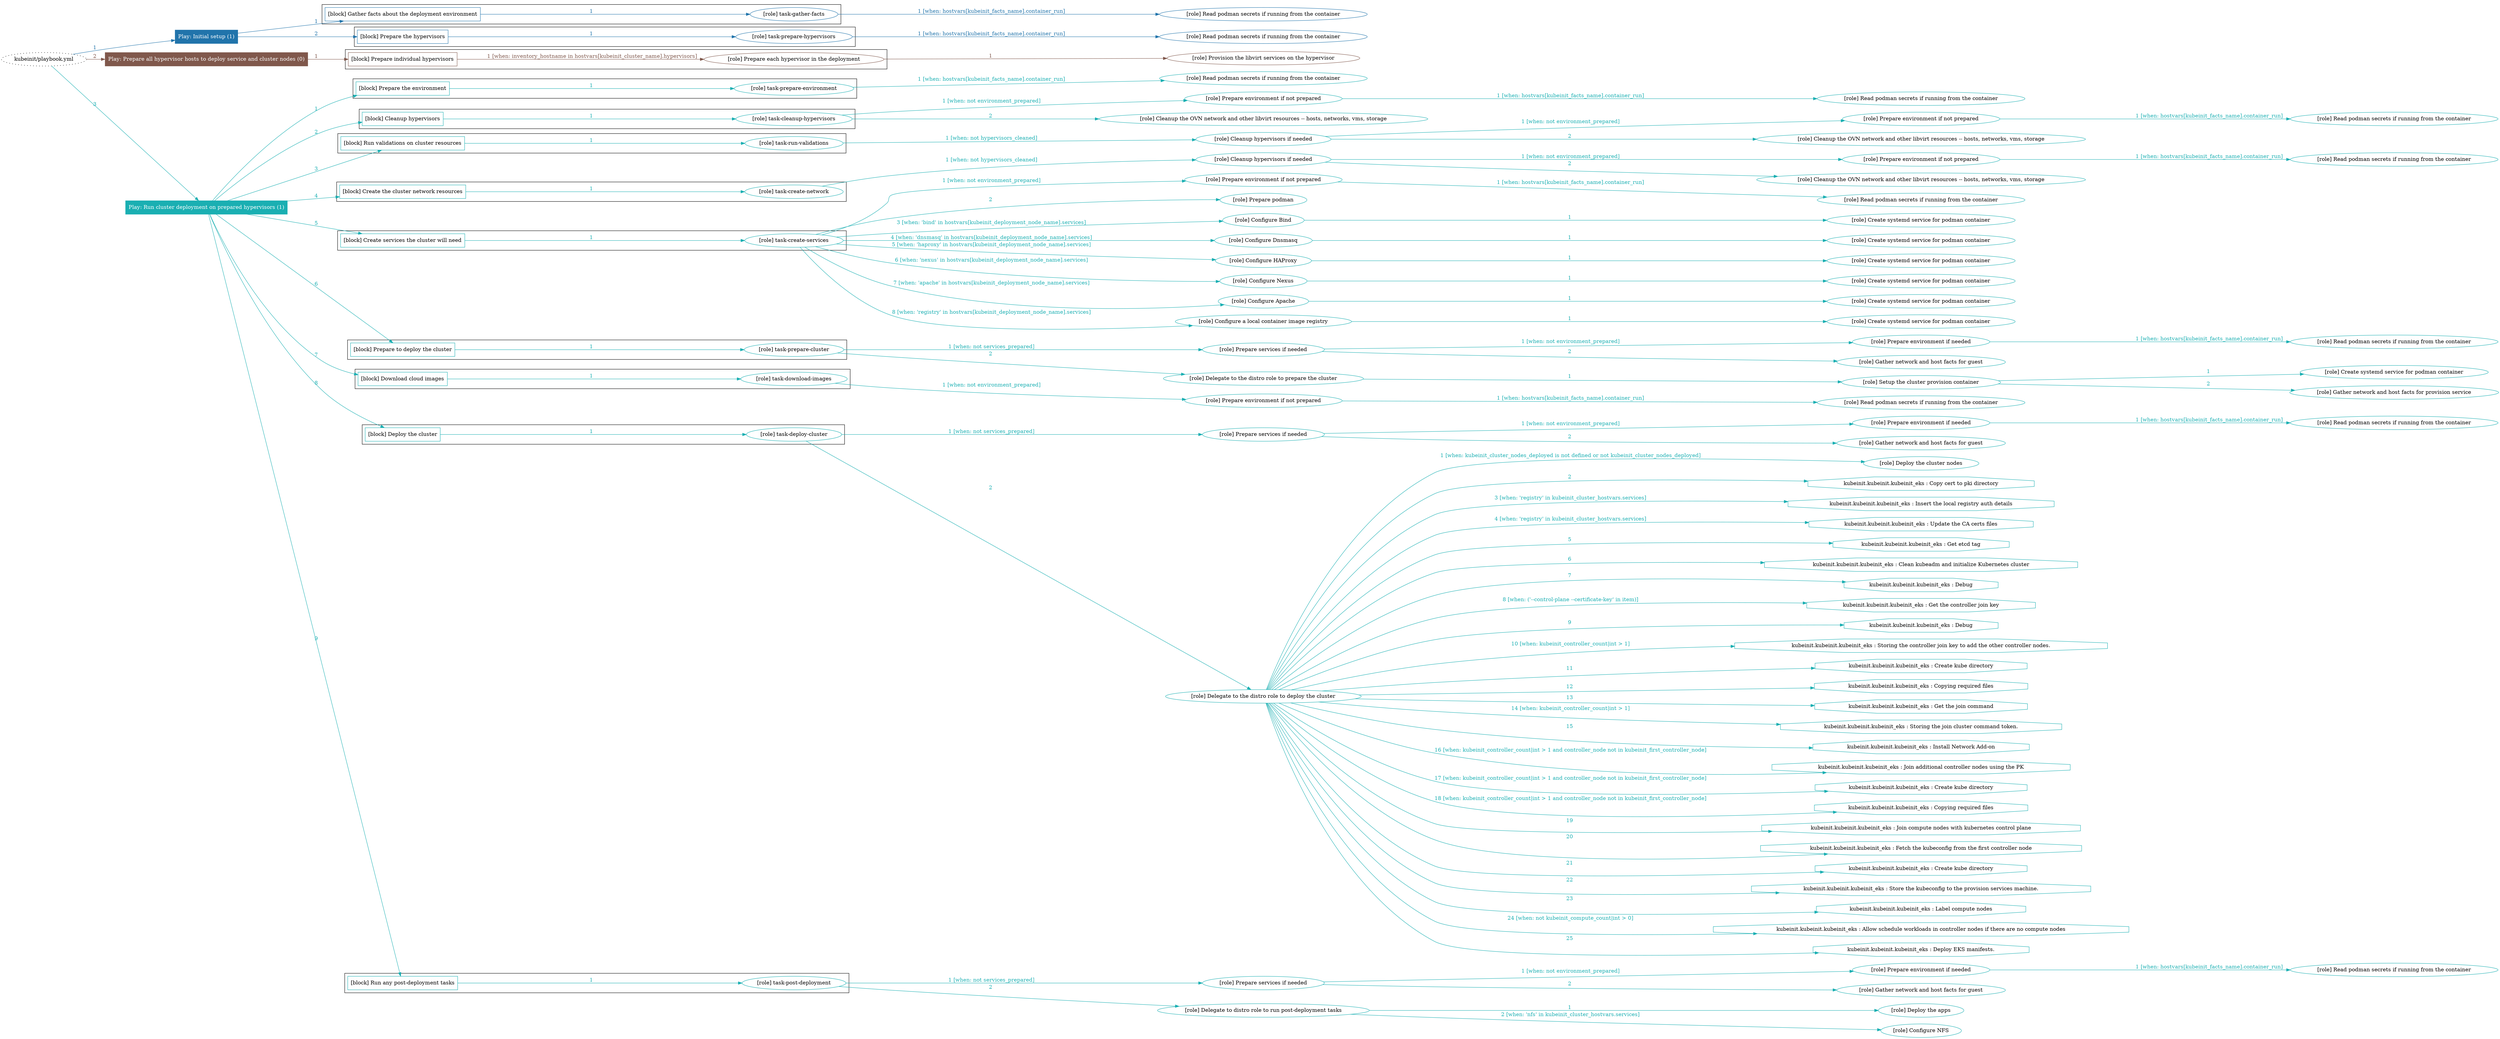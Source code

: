 digraph {
	graph [concentrate=true ordering=in rankdir=LR ratio=fill]
	edge [esep=5 sep=10]
	"kubeinit/playbook.yml" [id=root_node style=dotted]
	play_d91c3a2c [label="Play: Initial setup (1)" color="#2174ab" fontcolor="#ffffff" id=play_d91c3a2c shape=box style=filled tooltip=localhost]
	"kubeinit/playbook.yml" -> play_d91c3a2c [label="1 " color="#2174ab" fontcolor="#2174ab" id=edge_2ddedb6b labeltooltip="1 " tooltip="1 "]
	subgraph "Read podman secrets if running from the container" {
		role_77e9a8df [label="[role] Read podman secrets if running from the container" color="#2174ab" id=role_77e9a8df tooltip="Read podman secrets if running from the container"]
	}
	subgraph "task-gather-facts" {
		role_85537593 [label="[role] task-gather-facts" color="#2174ab" id=role_85537593 tooltip="task-gather-facts"]
		role_85537593 -> role_77e9a8df [label="1 [when: hostvars[kubeinit_facts_name].container_run]" color="#2174ab" fontcolor="#2174ab" id=edge_b4343a59 labeltooltip="1 [when: hostvars[kubeinit_facts_name].container_run]" tooltip="1 [when: hostvars[kubeinit_facts_name].container_run]"]
	}
	subgraph "Read podman secrets if running from the container" {
		role_748365e1 [label="[role] Read podman secrets if running from the container" color="#2174ab" id=role_748365e1 tooltip="Read podman secrets if running from the container"]
	}
	subgraph "task-prepare-hypervisors" {
		role_01be4974 [label="[role] task-prepare-hypervisors" color="#2174ab" id=role_01be4974 tooltip="task-prepare-hypervisors"]
		role_01be4974 -> role_748365e1 [label="1 [when: hostvars[kubeinit_facts_name].container_run]" color="#2174ab" fontcolor="#2174ab" id=edge_65ae54b8 labeltooltip="1 [when: hostvars[kubeinit_facts_name].container_run]" tooltip="1 [when: hostvars[kubeinit_facts_name].container_run]"]
	}
	subgraph "Play: Initial setup (1)" {
		play_d91c3a2c -> block_e0d3e7f7 [label=1 color="#2174ab" fontcolor="#2174ab" id=edge_81c1c678 labeltooltip=1 tooltip=1]
		subgraph cluster_block_e0d3e7f7 {
			block_e0d3e7f7 [label="[block] Gather facts about the deployment environment" color="#2174ab" id=block_e0d3e7f7 labeltooltip="Gather facts about the deployment environment" shape=box tooltip="Gather facts about the deployment environment"]
			block_e0d3e7f7 -> role_85537593 [label="1 " color="#2174ab" fontcolor="#2174ab" id=edge_f9415a5e labeltooltip="1 " tooltip="1 "]
		}
		play_d91c3a2c -> block_c40bc57d [label=2 color="#2174ab" fontcolor="#2174ab" id=edge_c2981616 labeltooltip=2 tooltip=2]
		subgraph cluster_block_c40bc57d {
			block_c40bc57d [label="[block] Prepare the hypervisors" color="#2174ab" id=block_c40bc57d labeltooltip="Prepare the hypervisors" shape=box tooltip="Prepare the hypervisors"]
			block_c40bc57d -> role_01be4974 [label="1 " color="#2174ab" fontcolor="#2174ab" id=edge_49a33bf6 labeltooltip="1 " tooltip="1 "]
		}
	}
	play_d27afd82 [label="Play: Prepare all hypervisor hosts to deploy service and cluster nodes (0)" color="#80584c" fontcolor="#ffffff" id=play_d27afd82 shape=box style=filled tooltip="Play: Prepare all hypervisor hosts to deploy service and cluster nodes (0)"]
	"kubeinit/playbook.yml" -> play_d27afd82 [label="2 " color="#80584c" fontcolor="#80584c" id=edge_864c780c labeltooltip="2 " tooltip="2 "]
	subgraph "Provision the libvirt services on the hypervisor" {
		role_0799bbce [label="[role] Provision the libvirt services on the hypervisor" color="#80584c" id=role_0799bbce tooltip="Provision the libvirt services on the hypervisor"]
	}
	subgraph "Prepare each hypervisor in the deployment" {
		role_e274199b [label="[role] Prepare each hypervisor in the deployment" color="#80584c" id=role_e274199b tooltip="Prepare each hypervisor in the deployment"]
		role_e274199b -> role_0799bbce [label="1 " color="#80584c" fontcolor="#80584c" id=edge_0ce0faf2 labeltooltip="1 " tooltip="1 "]
	}
	subgraph "Play: Prepare all hypervisor hosts to deploy service and cluster nodes (0)" {
		play_d27afd82 -> block_0433dfce [label=1 color="#80584c" fontcolor="#80584c" id=edge_2ac74b8c labeltooltip=1 tooltip=1]
		subgraph cluster_block_0433dfce {
			block_0433dfce [label="[block] Prepare individual hypervisors" color="#80584c" id=block_0433dfce labeltooltip="Prepare individual hypervisors" shape=box tooltip="Prepare individual hypervisors"]
			block_0433dfce -> role_e274199b [label="1 [when: inventory_hostname in hostvars[kubeinit_cluster_name].hypervisors]" color="#80584c" fontcolor="#80584c" id=edge_cc991bf0 labeltooltip="1 [when: inventory_hostname in hostvars[kubeinit_cluster_name].hypervisors]" tooltip="1 [when: inventory_hostname in hostvars[kubeinit_cluster_name].hypervisors]"]
		}
	}
	play_cc4e9940 [label="Play: Run cluster deployment on prepared hypervisors (1)" color="#1aafb2" fontcolor="#ffffff" id=play_cc4e9940 shape=box style=filled tooltip=localhost]
	"kubeinit/playbook.yml" -> play_cc4e9940 [label="3 " color="#1aafb2" fontcolor="#1aafb2" id=edge_5ae5da23 labeltooltip="3 " tooltip="3 "]
	subgraph "Read podman secrets if running from the container" {
		role_31d63f90 [label="[role] Read podman secrets if running from the container" color="#1aafb2" id=role_31d63f90 tooltip="Read podman secrets if running from the container"]
	}
	subgraph "task-prepare-environment" {
		role_26f112dc [label="[role] task-prepare-environment" color="#1aafb2" id=role_26f112dc tooltip="task-prepare-environment"]
		role_26f112dc -> role_31d63f90 [label="1 [when: hostvars[kubeinit_facts_name].container_run]" color="#1aafb2" fontcolor="#1aafb2" id=edge_a200ba56 labeltooltip="1 [when: hostvars[kubeinit_facts_name].container_run]" tooltip="1 [when: hostvars[kubeinit_facts_name].container_run]"]
	}
	subgraph "Read podman secrets if running from the container" {
		role_04ea43c9 [label="[role] Read podman secrets if running from the container" color="#1aafb2" id=role_04ea43c9 tooltip="Read podman secrets if running from the container"]
	}
	subgraph "Prepare environment if not prepared" {
		role_2f3a2c49 [label="[role] Prepare environment if not prepared" color="#1aafb2" id=role_2f3a2c49 tooltip="Prepare environment if not prepared"]
		role_2f3a2c49 -> role_04ea43c9 [label="1 [when: hostvars[kubeinit_facts_name].container_run]" color="#1aafb2" fontcolor="#1aafb2" id=edge_85e494ce labeltooltip="1 [when: hostvars[kubeinit_facts_name].container_run]" tooltip="1 [when: hostvars[kubeinit_facts_name].container_run]"]
	}
	subgraph "Cleanup the OVN network and other libvirt resources -- hosts, networks, vms, storage" {
		role_2729dc49 [label="[role] Cleanup the OVN network and other libvirt resources -- hosts, networks, vms, storage" color="#1aafb2" id=role_2729dc49 tooltip="Cleanup the OVN network and other libvirt resources -- hosts, networks, vms, storage"]
	}
	subgraph "task-cleanup-hypervisors" {
		role_3de263f0 [label="[role] task-cleanup-hypervisors" color="#1aafb2" id=role_3de263f0 tooltip="task-cleanup-hypervisors"]
		role_3de263f0 -> role_2f3a2c49 [label="1 [when: not environment_prepared]" color="#1aafb2" fontcolor="#1aafb2" id=edge_c5670221 labeltooltip="1 [when: not environment_prepared]" tooltip="1 [when: not environment_prepared]"]
		role_3de263f0 -> role_2729dc49 [label="2 " color="#1aafb2" fontcolor="#1aafb2" id=edge_29def01b labeltooltip="2 " tooltip="2 "]
	}
	subgraph "Read podman secrets if running from the container" {
		role_f893f56b [label="[role] Read podman secrets if running from the container" color="#1aafb2" id=role_f893f56b tooltip="Read podman secrets if running from the container"]
	}
	subgraph "Prepare environment if not prepared" {
		role_178e2574 [label="[role] Prepare environment if not prepared" color="#1aafb2" id=role_178e2574 tooltip="Prepare environment if not prepared"]
		role_178e2574 -> role_f893f56b [label="1 [when: hostvars[kubeinit_facts_name].container_run]" color="#1aafb2" fontcolor="#1aafb2" id=edge_4e3160de labeltooltip="1 [when: hostvars[kubeinit_facts_name].container_run]" tooltip="1 [when: hostvars[kubeinit_facts_name].container_run]"]
	}
	subgraph "Cleanup the OVN network and other libvirt resources -- hosts, networks, vms, storage" {
		role_7cdbf7d1 [label="[role] Cleanup the OVN network and other libvirt resources -- hosts, networks, vms, storage" color="#1aafb2" id=role_7cdbf7d1 tooltip="Cleanup the OVN network and other libvirt resources -- hosts, networks, vms, storage"]
	}
	subgraph "Cleanup hypervisors if needed" {
		role_1551e669 [label="[role] Cleanup hypervisors if needed" color="#1aafb2" id=role_1551e669 tooltip="Cleanup hypervisors if needed"]
		role_1551e669 -> role_178e2574 [label="1 [when: not environment_prepared]" color="#1aafb2" fontcolor="#1aafb2" id=edge_b19eca4a labeltooltip="1 [when: not environment_prepared]" tooltip="1 [when: not environment_prepared]"]
		role_1551e669 -> role_7cdbf7d1 [label="2 " color="#1aafb2" fontcolor="#1aafb2" id=edge_1d298bd5 labeltooltip="2 " tooltip="2 "]
	}
	subgraph "task-run-validations" {
		role_84f4777a [label="[role] task-run-validations" color="#1aafb2" id=role_84f4777a tooltip="task-run-validations"]
		role_84f4777a -> role_1551e669 [label="1 [when: not hypervisors_cleaned]" color="#1aafb2" fontcolor="#1aafb2" id=edge_c6e67d87 labeltooltip="1 [when: not hypervisors_cleaned]" tooltip="1 [when: not hypervisors_cleaned]"]
	}
	subgraph "Read podman secrets if running from the container" {
		role_60040073 [label="[role] Read podman secrets if running from the container" color="#1aafb2" id=role_60040073 tooltip="Read podman secrets if running from the container"]
	}
	subgraph "Prepare environment if not prepared" {
		role_bae734b5 [label="[role] Prepare environment if not prepared" color="#1aafb2" id=role_bae734b5 tooltip="Prepare environment if not prepared"]
		role_bae734b5 -> role_60040073 [label="1 [when: hostvars[kubeinit_facts_name].container_run]" color="#1aafb2" fontcolor="#1aafb2" id=edge_0ae5e9df labeltooltip="1 [when: hostvars[kubeinit_facts_name].container_run]" tooltip="1 [when: hostvars[kubeinit_facts_name].container_run]"]
	}
	subgraph "Cleanup the OVN network and other libvirt resources -- hosts, networks, vms, storage" {
		role_3df93e51 [label="[role] Cleanup the OVN network and other libvirt resources -- hosts, networks, vms, storage" color="#1aafb2" id=role_3df93e51 tooltip="Cleanup the OVN network and other libvirt resources -- hosts, networks, vms, storage"]
	}
	subgraph "Cleanup hypervisors if needed" {
		role_5d8db96f [label="[role] Cleanup hypervisors if needed" color="#1aafb2" id=role_5d8db96f tooltip="Cleanup hypervisors if needed"]
		role_5d8db96f -> role_bae734b5 [label="1 [when: not environment_prepared]" color="#1aafb2" fontcolor="#1aafb2" id=edge_34444dc8 labeltooltip="1 [when: not environment_prepared]" tooltip="1 [when: not environment_prepared]"]
		role_5d8db96f -> role_3df93e51 [label="2 " color="#1aafb2" fontcolor="#1aafb2" id=edge_83d31ab9 labeltooltip="2 " tooltip="2 "]
	}
	subgraph "task-create-network" {
		role_879b3ba8 [label="[role] task-create-network" color="#1aafb2" id=role_879b3ba8 tooltip="task-create-network"]
		role_879b3ba8 -> role_5d8db96f [label="1 [when: not hypervisors_cleaned]" color="#1aafb2" fontcolor="#1aafb2" id=edge_eaffc630 labeltooltip="1 [when: not hypervisors_cleaned]" tooltip="1 [when: not hypervisors_cleaned]"]
	}
	subgraph "Read podman secrets if running from the container" {
		role_a5485c95 [label="[role] Read podman secrets if running from the container" color="#1aafb2" id=role_a5485c95 tooltip="Read podman secrets if running from the container"]
	}
	subgraph "Prepare environment if not prepared" {
		role_8e7468c8 [label="[role] Prepare environment if not prepared" color="#1aafb2" id=role_8e7468c8 tooltip="Prepare environment if not prepared"]
		role_8e7468c8 -> role_a5485c95 [label="1 [when: hostvars[kubeinit_facts_name].container_run]" color="#1aafb2" fontcolor="#1aafb2" id=edge_b4f73742 labeltooltip="1 [when: hostvars[kubeinit_facts_name].container_run]" tooltip="1 [when: hostvars[kubeinit_facts_name].container_run]"]
	}
	subgraph "Prepare podman" {
		role_891a2ecd [label="[role] Prepare podman" color="#1aafb2" id=role_891a2ecd tooltip="Prepare podman"]
	}
	subgraph "Create systemd service for podman container" {
		role_cd002fc1 [label="[role] Create systemd service for podman container" color="#1aafb2" id=role_cd002fc1 tooltip="Create systemd service for podman container"]
	}
	subgraph "Configure Bind" {
		role_e239024c [label="[role] Configure Bind" color="#1aafb2" id=role_e239024c tooltip="Configure Bind"]
		role_e239024c -> role_cd002fc1 [label="1 " color="#1aafb2" fontcolor="#1aafb2" id=edge_afb8d751 labeltooltip="1 " tooltip="1 "]
	}
	subgraph "Create systemd service for podman container" {
		role_84d8e629 [label="[role] Create systemd service for podman container" color="#1aafb2" id=role_84d8e629 tooltip="Create systemd service for podman container"]
	}
	subgraph "Configure Dnsmasq" {
		role_b7467dda [label="[role] Configure Dnsmasq" color="#1aafb2" id=role_b7467dda tooltip="Configure Dnsmasq"]
		role_b7467dda -> role_84d8e629 [label="1 " color="#1aafb2" fontcolor="#1aafb2" id=edge_5035003f labeltooltip="1 " tooltip="1 "]
	}
	subgraph "Create systemd service for podman container" {
		role_18684d54 [label="[role] Create systemd service for podman container" color="#1aafb2" id=role_18684d54 tooltip="Create systemd service for podman container"]
	}
	subgraph "Configure HAProxy" {
		role_4c326933 [label="[role] Configure HAProxy" color="#1aafb2" id=role_4c326933 tooltip="Configure HAProxy"]
		role_4c326933 -> role_18684d54 [label="1 " color="#1aafb2" fontcolor="#1aafb2" id=edge_7fff5919 labeltooltip="1 " tooltip="1 "]
	}
	subgraph "Create systemd service for podman container" {
		role_c1d54c97 [label="[role] Create systemd service for podman container" color="#1aafb2" id=role_c1d54c97 tooltip="Create systemd service for podman container"]
	}
	subgraph "Configure Nexus" {
		role_a13fbb53 [label="[role] Configure Nexus" color="#1aafb2" id=role_a13fbb53 tooltip="Configure Nexus"]
		role_a13fbb53 -> role_c1d54c97 [label="1 " color="#1aafb2" fontcolor="#1aafb2" id=edge_2c350816 labeltooltip="1 " tooltip="1 "]
	}
	subgraph "Create systemd service for podman container" {
		role_d8b7ddd9 [label="[role] Create systemd service for podman container" color="#1aafb2" id=role_d8b7ddd9 tooltip="Create systemd service for podman container"]
	}
	subgraph "Configure Apache" {
		role_e1ebb324 [label="[role] Configure Apache" color="#1aafb2" id=role_e1ebb324 tooltip="Configure Apache"]
		role_e1ebb324 -> role_d8b7ddd9 [label="1 " color="#1aafb2" fontcolor="#1aafb2" id=edge_bc46bbe0 labeltooltip="1 " tooltip="1 "]
	}
	subgraph "Create systemd service for podman container" {
		role_4edf04fc [label="[role] Create systemd service for podman container" color="#1aafb2" id=role_4edf04fc tooltip="Create systemd service for podman container"]
	}
	subgraph "Configure a local container image registry" {
		role_898368ff [label="[role] Configure a local container image registry" color="#1aafb2" id=role_898368ff tooltip="Configure a local container image registry"]
		role_898368ff -> role_4edf04fc [label="1 " color="#1aafb2" fontcolor="#1aafb2" id=edge_97df57b3 labeltooltip="1 " tooltip="1 "]
	}
	subgraph "task-create-services" {
		role_071ff6b8 [label="[role] task-create-services" color="#1aafb2" id=role_071ff6b8 tooltip="task-create-services"]
		role_071ff6b8 -> role_8e7468c8 [label="1 [when: not environment_prepared]" color="#1aafb2" fontcolor="#1aafb2" id=edge_fea04739 labeltooltip="1 [when: not environment_prepared]" tooltip="1 [when: not environment_prepared]"]
		role_071ff6b8 -> role_891a2ecd [label="2 " color="#1aafb2" fontcolor="#1aafb2" id=edge_8669676e labeltooltip="2 " tooltip="2 "]
		role_071ff6b8 -> role_e239024c [label="3 [when: 'bind' in hostvars[kubeinit_deployment_node_name].services]" color="#1aafb2" fontcolor="#1aafb2" id=edge_bf0207fe labeltooltip="3 [when: 'bind' in hostvars[kubeinit_deployment_node_name].services]" tooltip="3 [when: 'bind' in hostvars[kubeinit_deployment_node_name].services]"]
		role_071ff6b8 -> role_b7467dda [label="4 [when: 'dnsmasq' in hostvars[kubeinit_deployment_node_name].services]" color="#1aafb2" fontcolor="#1aafb2" id=edge_b924b95e labeltooltip="4 [when: 'dnsmasq' in hostvars[kubeinit_deployment_node_name].services]" tooltip="4 [when: 'dnsmasq' in hostvars[kubeinit_deployment_node_name].services]"]
		role_071ff6b8 -> role_4c326933 [label="5 [when: 'haproxy' in hostvars[kubeinit_deployment_node_name].services]" color="#1aafb2" fontcolor="#1aafb2" id=edge_1dced77b labeltooltip="5 [when: 'haproxy' in hostvars[kubeinit_deployment_node_name].services]" tooltip="5 [when: 'haproxy' in hostvars[kubeinit_deployment_node_name].services]"]
		role_071ff6b8 -> role_a13fbb53 [label="6 [when: 'nexus' in hostvars[kubeinit_deployment_node_name].services]" color="#1aafb2" fontcolor="#1aafb2" id=edge_63c0dd17 labeltooltip="6 [when: 'nexus' in hostvars[kubeinit_deployment_node_name].services]" tooltip="6 [when: 'nexus' in hostvars[kubeinit_deployment_node_name].services]"]
		role_071ff6b8 -> role_e1ebb324 [label="7 [when: 'apache' in hostvars[kubeinit_deployment_node_name].services]" color="#1aafb2" fontcolor="#1aafb2" id=edge_a240edf6 labeltooltip="7 [when: 'apache' in hostvars[kubeinit_deployment_node_name].services]" tooltip="7 [when: 'apache' in hostvars[kubeinit_deployment_node_name].services]"]
		role_071ff6b8 -> role_898368ff [label="8 [when: 'registry' in hostvars[kubeinit_deployment_node_name].services]" color="#1aafb2" fontcolor="#1aafb2" id=edge_153bc566 labeltooltip="8 [when: 'registry' in hostvars[kubeinit_deployment_node_name].services]" tooltip="8 [when: 'registry' in hostvars[kubeinit_deployment_node_name].services]"]
	}
	subgraph "Read podman secrets if running from the container" {
		role_f2599874 [label="[role] Read podman secrets if running from the container" color="#1aafb2" id=role_f2599874 tooltip="Read podman secrets if running from the container"]
	}
	subgraph "Prepare environment if needed" {
		role_4875ba8b [label="[role] Prepare environment if needed" color="#1aafb2" id=role_4875ba8b tooltip="Prepare environment if needed"]
		role_4875ba8b -> role_f2599874 [label="1 [when: hostvars[kubeinit_facts_name].container_run]" color="#1aafb2" fontcolor="#1aafb2" id=edge_6f1bdca8 labeltooltip="1 [when: hostvars[kubeinit_facts_name].container_run]" tooltip="1 [when: hostvars[kubeinit_facts_name].container_run]"]
	}
	subgraph "Gather network and host facts for guest" {
		role_17708fab [label="[role] Gather network and host facts for guest" color="#1aafb2" id=role_17708fab tooltip="Gather network and host facts for guest"]
	}
	subgraph "Prepare services if needed" {
		role_e4ed8620 [label="[role] Prepare services if needed" color="#1aafb2" id=role_e4ed8620 tooltip="Prepare services if needed"]
		role_e4ed8620 -> role_4875ba8b [label="1 [when: not environment_prepared]" color="#1aafb2" fontcolor="#1aafb2" id=edge_c173c7fb labeltooltip="1 [when: not environment_prepared]" tooltip="1 [when: not environment_prepared]"]
		role_e4ed8620 -> role_17708fab [label="2 " color="#1aafb2" fontcolor="#1aafb2" id=edge_9ea59902 labeltooltip="2 " tooltip="2 "]
	}
	subgraph "Create systemd service for podman container" {
		role_59eae2b5 [label="[role] Create systemd service for podman container" color="#1aafb2" id=role_59eae2b5 tooltip="Create systemd service for podman container"]
	}
	subgraph "Gather network and host facts for provision service" {
		role_f9b15d75 [label="[role] Gather network and host facts for provision service" color="#1aafb2" id=role_f9b15d75 tooltip="Gather network and host facts for provision service"]
	}
	subgraph "Setup the cluster provision container" {
		role_738c413c [label="[role] Setup the cluster provision container" color="#1aafb2" id=role_738c413c tooltip="Setup the cluster provision container"]
		role_738c413c -> role_59eae2b5 [label="1 " color="#1aafb2" fontcolor="#1aafb2" id=edge_08eeb8ca labeltooltip="1 " tooltip="1 "]
		role_738c413c -> role_f9b15d75 [label="2 " color="#1aafb2" fontcolor="#1aafb2" id=edge_d6473e8a labeltooltip="2 " tooltip="2 "]
	}
	subgraph "Delegate to the distro role to prepare the cluster" {
		role_525b1d57 [label="[role] Delegate to the distro role to prepare the cluster" color="#1aafb2" id=role_525b1d57 tooltip="Delegate to the distro role to prepare the cluster"]
		role_525b1d57 -> role_738c413c [label="1 " color="#1aafb2" fontcolor="#1aafb2" id=edge_4b6e6b51 labeltooltip="1 " tooltip="1 "]
	}
	subgraph "task-prepare-cluster" {
		role_cf3178bb [label="[role] task-prepare-cluster" color="#1aafb2" id=role_cf3178bb tooltip="task-prepare-cluster"]
		role_cf3178bb -> role_e4ed8620 [label="1 [when: not services_prepared]" color="#1aafb2" fontcolor="#1aafb2" id=edge_cfdfa64a labeltooltip="1 [when: not services_prepared]" tooltip="1 [when: not services_prepared]"]
		role_cf3178bb -> role_525b1d57 [label="2 " color="#1aafb2" fontcolor="#1aafb2" id=edge_0ed2038f labeltooltip="2 " tooltip="2 "]
	}
	subgraph "Read podman secrets if running from the container" {
		role_a60b3fb1 [label="[role] Read podman secrets if running from the container" color="#1aafb2" id=role_a60b3fb1 tooltip="Read podman secrets if running from the container"]
	}
	subgraph "Prepare environment if not prepared" {
		role_08dd7099 [label="[role] Prepare environment if not prepared" color="#1aafb2" id=role_08dd7099 tooltip="Prepare environment if not prepared"]
		role_08dd7099 -> role_a60b3fb1 [label="1 [when: hostvars[kubeinit_facts_name].container_run]" color="#1aafb2" fontcolor="#1aafb2" id=edge_6e0ee37b labeltooltip="1 [when: hostvars[kubeinit_facts_name].container_run]" tooltip="1 [when: hostvars[kubeinit_facts_name].container_run]"]
	}
	subgraph "task-download-images" {
		role_ea07c2ee [label="[role] task-download-images" color="#1aafb2" id=role_ea07c2ee tooltip="task-download-images"]
		role_ea07c2ee -> role_08dd7099 [label="1 [when: not environment_prepared]" color="#1aafb2" fontcolor="#1aafb2" id=edge_4e3936bd labeltooltip="1 [when: not environment_prepared]" tooltip="1 [when: not environment_prepared]"]
	}
	subgraph "Read podman secrets if running from the container" {
		role_4ae40874 [label="[role] Read podman secrets if running from the container" color="#1aafb2" id=role_4ae40874 tooltip="Read podman secrets if running from the container"]
	}
	subgraph "Prepare environment if needed" {
		role_6209c8dc [label="[role] Prepare environment if needed" color="#1aafb2" id=role_6209c8dc tooltip="Prepare environment if needed"]
		role_6209c8dc -> role_4ae40874 [label="1 [when: hostvars[kubeinit_facts_name].container_run]" color="#1aafb2" fontcolor="#1aafb2" id=edge_fdb45b26 labeltooltip="1 [when: hostvars[kubeinit_facts_name].container_run]" tooltip="1 [when: hostvars[kubeinit_facts_name].container_run]"]
	}
	subgraph "Gather network and host facts for guest" {
		role_3b8dea94 [label="[role] Gather network and host facts for guest" color="#1aafb2" id=role_3b8dea94 tooltip="Gather network and host facts for guest"]
	}
	subgraph "Prepare services if needed" {
		role_c397679b [label="[role] Prepare services if needed" color="#1aafb2" id=role_c397679b tooltip="Prepare services if needed"]
		role_c397679b -> role_6209c8dc [label="1 [when: not environment_prepared]" color="#1aafb2" fontcolor="#1aafb2" id=edge_db6a017f labeltooltip="1 [when: not environment_prepared]" tooltip="1 [when: not environment_prepared]"]
		role_c397679b -> role_3b8dea94 [label="2 " color="#1aafb2" fontcolor="#1aafb2" id=edge_39f2781e labeltooltip="2 " tooltip="2 "]
	}
	subgraph "Deploy the cluster nodes" {
		role_44477fdd [label="[role] Deploy the cluster nodes" color="#1aafb2" id=role_44477fdd tooltip="Deploy the cluster nodes"]
	}
	subgraph "Delegate to the distro role to deploy the cluster" {
		role_3241917c [label="[role] Delegate to the distro role to deploy the cluster" color="#1aafb2" id=role_3241917c tooltip="Delegate to the distro role to deploy the cluster"]
		role_3241917c -> role_44477fdd [label="1 [when: kubeinit_cluster_nodes_deployed is not defined or not kubeinit_cluster_nodes_deployed]" color="#1aafb2" fontcolor="#1aafb2" id=edge_10e26f04 labeltooltip="1 [when: kubeinit_cluster_nodes_deployed is not defined or not kubeinit_cluster_nodes_deployed]" tooltip="1 [when: kubeinit_cluster_nodes_deployed is not defined or not kubeinit_cluster_nodes_deployed]"]
		task_10fcf6ef [label="kubeinit.kubeinit.kubeinit_eks : Copy cert to pki directory" color="#1aafb2" id=task_10fcf6ef shape=octagon tooltip="kubeinit.kubeinit.kubeinit_eks : Copy cert to pki directory"]
		role_3241917c -> task_10fcf6ef [label="2 " color="#1aafb2" fontcolor="#1aafb2" id=edge_216de31d labeltooltip="2 " tooltip="2 "]
		task_98e33d50 [label="kubeinit.kubeinit.kubeinit_eks : Insert the local registry auth details" color="#1aafb2" id=task_98e33d50 shape=octagon tooltip="kubeinit.kubeinit.kubeinit_eks : Insert the local registry auth details"]
		role_3241917c -> task_98e33d50 [label="3 [when: 'registry' in kubeinit_cluster_hostvars.services]" color="#1aafb2" fontcolor="#1aafb2" id=edge_360e8508 labeltooltip="3 [when: 'registry' in kubeinit_cluster_hostvars.services]" tooltip="3 [when: 'registry' in kubeinit_cluster_hostvars.services]"]
		task_49b6cc65 [label="kubeinit.kubeinit.kubeinit_eks : Update the CA certs files" color="#1aafb2" id=task_49b6cc65 shape=octagon tooltip="kubeinit.kubeinit.kubeinit_eks : Update the CA certs files"]
		role_3241917c -> task_49b6cc65 [label="4 [when: 'registry' in kubeinit_cluster_hostvars.services]" color="#1aafb2" fontcolor="#1aafb2" id=edge_2fe0b691 labeltooltip="4 [when: 'registry' in kubeinit_cluster_hostvars.services]" tooltip="4 [when: 'registry' in kubeinit_cluster_hostvars.services]"]
		task_8b76a7d1 [label="kubeinit.kubeinit.kubeinit_eks : Get etcd tag" color="#1aafb2" id=task_8b76a7d1 shape=octagon tooltip="kubeinit.kubeinit.kubeinit_eks : Get etcd tag"]
		role_3241917c -> task_8b76a7d1 [label="5 " color="#1aafb2" fontcolor="#1aafb2" id=edge_113b1889 labeltooltip="5 " tooltip="5 "]
		task_439748f3 [label="kubeinit.kubeinit.kubeinit_eks : Clean kubeadm and initialize Kubernetes cluster" color="#1aafb2" id=task_439748f3 shape=octagon tooltip="kubeinit.kubeinit.kubeinit_eks : Clean kubeadm and initialize Kubernetes cluster"]
		role_3241917c -> task_439748f3 [label="6 " color="#1aafb2" fontcolor="#1aafb2" id=edge_d56d04c5 labeltooltip="6 " tooltip="6 "]
		task_da370309 [label="kubeinit.kubeinit.kubeinit_eks : Debug" color="#1aafb2" id=task_da370309 shape=octagon tooltip="kubeinit.kubeinit.kubeinit_eks : Debug"]
		role_3241917c -> task_da370309 [label="7 " color="#1aafb2" fontcolor="#1aafb2" id=edge_610052e8 labeltooltip="7 " tooltip="7 "]
		task_d65ca52c [label="kubeinit.kubeinit.kubeinit_eks : Get the controller join key" color="#1aafb2" id=task_d65ca52c shape=octagon tooltip="kubeinit.kubeinit.kubeinit_eks : Get the controller join key"]
		role_3241917c -> task_d65ca52c [label="8 [when: ('--control-plane --certificate-key' in item)]" color="#1aafb2" fontcolor="#1aafb2" id=edge_38324f9b labeltooltip="8 [when: ('--control-plane --certificate-key' in item)]" tooltip="8 [when: ('--control-plane --certificate-key' in item)]"]
		task_64b927e4 [label="kubeinit.kubeinit.kubeinit_eks : Debug" color="#1aafb2" id=task_64b927e4 shape=octagon tooltip="kubeinit.kubeinit.kubeinit_eks : Debug"]
		role_3241917c -> task_64b927e4 [label="9 " color="#1aafb2" fontcolor="#1aafb2" id=edge_2659e4c8 labeltooltip="9 " tooltip="9 "]
		task_c5f7fd4b [label="kubeinit.kubeinit.kubeinit_eks : Storing the controller join key to add the other controller nodes." color="#1aafb2" id=task_c5f7fd4b shape=octagon tooltip="kubeinit.kubeinit.kubeinit_eks : Storing the controller join key to add the other controller nodes."]
		role_3241917c -> task_c5f7fd4b [label="10 [when: kubeinit_controller_count|int > 1]" color="#1aafb2" fontcolor="#1aafb2" id=edge_62b304f6 labeltooltip="10 [when: kubeinit_controller_count|int > 1]" tooltip="10 [when: kubeinit_controller_count|int > 1]"]
		task_bac96107 [label="kubeinit.kubeinit.kubeinit_eks : Create kube directory" color="#1aafb2" id=task_bac96107 shape=octagon tooltip="kubeinit.kubeinit.kubeinit_eks : Create kube directory"]
		role_3241917c -> task_bac96107 [label="11 " color="#1aafb2" fontcolor="#1aafb2" id=edge_105b27c7 labeltooltip="11 " tooltip="11 "]
		task_d09d0e50 [label="kubeinit.kubeinit.kubeinit_eks : Copying required files" color="#1aafb2" id=task_d09d0e50 shape=octagon tooltip="kubeinit.kubeinit.kubeinit_eks : Copying required files"]
		role_3241917c -> task_d09d0e50 [label="12 " color="#1aafb2" fontcolor="#1aafb2" id=edge_4c20a913 labeltooltip="12 " tooltip="12 "]
		task_2639352e [label="kubeinit.kubeinit.kubeinit_eks : Get the join command" color="#1aafb2" id=task_2639352e shape=octagon tooltip="kubeinit.kubeinit.kubeinit_eks : Get the join command"]
		role_3241917c -> task_2639352e [label="13 " color="#1aafb2" fontcolor="#1aafb2" id=edge_be02fffb labeltooltip="13 " tooltip="13 "]
		task_6e125cf6 [label="kubeinit.kubeinit.kubeinit_eks : Storing the join cluster command token." color="#1aafb2" id=task_6e125cf6 shape=octagon tooltip="kubeinit.kubeinit.kubeinit_eks : Storing the join cluster command token."]
		role_3241917c -> task_6e125cf6 [label="14 [when: kubeinit_controller_count|int > 1]" color="#1aafb2" fontcolor="#1aafb2" id=edge_f16b8ba0 labeltooltip="14 [when: kubeinit_controller_count|int > 1]" tooltip="14 [when: kubeinit_controller_count|int > 1]"]
		task_d043f40d [label="kubeinit.kubeinit.kubeinit_eks : Install Network Add-on" color="#1aafb2" id=task_d043f40d shape=octagon tooltip="kubeinit.kubeinit.kubeinit_eks : Install Network Add-on"]
		role_3241917c -> task_d043f40d [label="15 " color="#1aafb2" fontcolor="#1aafb2" id=edge_85d9e71a labeltooltip="15 " tooltip="15 "]
		task_dccb44dd [label="kubeinit.kubeinit.kubeinit_eks : Join additional controller nodes using the PK" color="#1aafb2" id=task_dccb44dd shape=octagon tooltip="kubeinit.kubeinit.kubeinit_eks : Join additional controller nodes using the PK"]
		role_3241917c -> task_dccb44dd [label="16 [when: kubeinit_controller_count|int > 1 and controller_node not in kubeinit_first_controller_node]" color="#1aafb2" fontcolor="#1aafb2" id=edge_58b1e9b1 labeltooltip="16 [when: kubeinit_controller_count|int > 1 and controller_node not in kubeinit_first_controller_node]" tooltip="16 [when: kubeinit_controller_count|int > 1 and controller_node not in kubeinit_first_controller_node]"]
		task_8b78f3e4 [label="kubeinit.kubeinit.kubeinit_eks : Create kube directory" color="#1aafb2" id=task_8b78f3e4 shape=octagon tooltip="kubeinit.kubeinit.kubeinit_eks : Create kube directory"]
		role_3241917c -> task_8b78f3e4 [label="17 [when: kubeinit_controller_count|int > 1 and controller_node not in kubeinit_first_controller_node]" color="#1aafb2" fontcolor="#1aafb2" id=edge_925b069c labeltooltip="17 [when: kubeinit_controller_count|int > 1 and controller_node not in kubeinit_first_controller_node]" tooltip="17 [when: kubeinit_controller_count|int > 1 and controller_node not in kubeinit_first_controller_node]"]
		task_6f6219f5 [label="kubeinit.kubeinit.kubeinit_eks : Copying required files" color="#1aafb2" id=task_6f6219f5 shape=octagon tooltip="kubeinit.kubeinit.kubeinit_eks : Copying required files"]
		role_3241917c -> task_6f6219f5 [label="18 [when: kubeinit_controller_count|int > 1 and controller_node not in kubeinit_first_controller_node]" color="#1aafb2" fontcolor="#1aafb2" id=edge_87d9e66a labeltooltip="18 [when: kubeinit_controller_count|int > 1 and controller_node not in kubeinit_first_controller_node]" tooltip="18 [when: kubeinit_controller_count|int > 1 and controller_node not in kubeinit_first_controller_node]"]
		task_a15538f9 [label="kubeinit.kubeinit.kubeinit_eks : Join compute nodes with kubernetes control plane" color="#1aafb2" id=task_a15538f9 shape=octagon tooltip="kubeinit.kubeinit.kubeinit_eks : Join compute nodes with kubernetes control plane"]
		role_3241917c -> task_a15538f9 [label="19 " color="#1aafb2" fontcolor="#1aafb2" id=edge_b8429ba1 labeltooltip="19 " tooltip="19 "]
		task_2f75f67a [label="kubeinit.kubeinit.kubeinit_eks : Fetch the kubeconfig from the first controller node" color="#1aafb2" id=task_2f75f67a shape=octagon tooltip="kubeinit.kubeinit.kubeinit_eks : Fetch the kubeconfig from the first controller node"]
		role_3241917c -> task_2f75f67a [label="20 " color="#1aafb2" fontcolor="#1aafb2" id=edge_de98df95 labeltooltip="20 " tooltip="20 "]
		task_2db2e561 [label="kubeinit.kubeinit.kubeinit_eks : Create kube directory" color="#1aafb2" id=task_2db2e561 shape=octagon tooltip="kubeinit.kubeinit.kubeinit_eks : Create kube directory"]
		role_3241917c -> task_2db2e561 [label="21 " color="#1aafb2" fontcolor="#1aafb2" id=edge_aae4255c labeltooltip="21 " tooltip="21 "]
		task_9838a1a5 [label="kubeinit.kubeinit.kubeinit_eks : Store the kubeconfig to the provision services machine." color="#1aafb2" id=task_9838a1a5 shape=octagon tooltip="kubeinit.kubeinit.kubeinit_eks : Store the kubeconfig to the provision services machine."]
		role_3241917c -> task_9838a1a5 [label="22 " color="#1aafb2" fontcolor="#1aafb2" id=edge_aa1be17b labeltooltip="22 " tooltip="22 "]
		task_13534133 [label="kubeinit.kubeinit.kubeinit_eks : Label compute nodes" color="#1aafb2" id=task_13534133 shape=octagon tooltip="kubeinit.kubeinit.kubeinit_eks : Label compute nodes"]
		role_3241917c -> task_13534133 [label="23 " color="#1aafb2" fontcolor="#1aafb2" id=edge_4a2ec1a8 labeltooltip="23 " tooltip="23 "]
		task_5eb1c47d [label="kubeinit.kubeinit.kubeinit_eks : Allow schedule workloads in controller nodes if there are no compute nodes" color="#1aafb2" id=task_5eb1c47d shape=octagon tooltip="kubeinit.kubeinit.kubeinit_eks : Allow schedule workloads in controller nodes if there are no compute nodes"]
		role_3241917c -> task_5eb1c47d [label="24 [when: not kubeinit_compute_count|int > 0]" color="#1aafb2" fontcolor="#1aafb2" id=edge_83a845bd labeltooltip="24 [when: not kubeinit_compute_count|int > 0]" tooltip="24 [when: not kubeinit_compute_count|int > 0]"]
		task_60e10600 [label="kubeinit.kubeinit.kubeinit_eks : Deploy EKS manifests." color="#1aafb2" id=task_60e10600 shape=octagon tooltip="kubeinit.kubeinit.kubeinit_eks : Deploy EKS manifests."]
		role_3241917c -> task_60e10600 [label="25 " color="#1aafb2" fontcolor="#1aafb2" id=edge_4a0903af labeltooltip="25 " tooltip="25 "]
	}
	subgraph "task-deploy-cluster" {
		role_d95994d2 [label="[role] task-deploy-cluster" color="#1aafb2" id=role_d95994d2 tooltip="task-deploy-cluster"]
		role_d95994d2 -> role_c397679b [label="1 [when: not services_prepared]" color="#1aafb2" fontcolor="#1aafb2" id=edge_6be01a6d labeltooltip="1 [when: not services_prepared]" tooltip="1 [when: not services_prepared]"]
		role_d95994d2 -> role_3241917c [label="2 " color="#1aafb2" fontcolor="#1aafb2" id=edge_76218db7 labeltooltip="2 " tooltip="2 "]
	}
	subgraph "Read podman secrets if running from the container" {
		role_4f1f67d8 [label="[role] Read podman secrets if running from the container" color="#1aafb2" id=role_4f1f67d8 tooltip="Read podman secrets if running from the container"]
	}
	subgraph "Prepare environment if needed" {
		role_e8017c1b [label="[role] Prepare environment if needed" color="#1aafb2" id=role_e8017c1b tooltip="Prepare environment if needed"]
		role_e8017c1b -> role_4f1f67d8 [label="1 [when: hostvars[kubeinit_facts_name].container_run]" color="#1aafb2" fontcolor="#1aafb2" id=edge_a49d4722 labeltooltip="1 [when: hostvars[kubeinit_facts_name].container_run]" tooltip="1 [when: hostvars[kubeinit_facts_name].container_run]"]
	}
	subgraph "Gather network and host facts for guest" {
		role_adb5e24c [label="[role] Gather network and host facts for guest" color="#1aafb2" id=role_adb5e24c tooltip="Gather network and host facts for guest"]
	}
	subgraph "Prepare services if needed" {
		role_eff9b855 [label="[role] Prepare services if needed" color="#1aafb2" id=role_eff9b855 tooltip="Prepare services if needed"]
		role_eff9b855 -> role_e8017c1b [label="1 [when: not environment_prepared]" color="#1aafb2" fontcolor="#1aafb2" id=edge_a797ee78 labeltooltip="1 [when: not environment_prepared]" tooltip="1 [when: not environment_prepared]"]
		role_eff9b855 -> role_adb5e24c [label="2 " color="#1aafb2" fontcolor="#1aafb2" id=edge_8ca39de7 labeltooltip="2 " tooltip="2 "]
	}
	subgraph "Deploy the apps" {
		role_8759b49a [label="[role] Deploy the apps" color="#1aafb2" id=role_8759b49a tooltip="Deploy the apps"]
	}
	subgraph "Configure NFS" {
		role_5c08548b [label="[role] Configure NFS" color="#1aafb2" id=role_5c08548b tooltip="Configure NFS"]
	}
	subgraph "Delegate to distro role to run post-deployment tasks" {
		role_90f310cc [label="[role] Delegate to distro role to run post-deployment tasks" color="#1aafb2" id=role_90f310cc tooltip="Delegate to distro role to run post-deployment tasks"]
		role_90f310cc -> role_8759b49a [label="1 " color="#1aafb2" fontcolor="#1aafb2" id=edge_bbadf6e3 labeltooltip="1 " tooltip="1 "]
		role_90f310cc -> role_5c08548b [label="2 [when: 'nfs' in kubeinit_cluster_hostvars.services]" color="#1aafb2" fontcolor="#1aafb2" id=edge_2ae4e6c4 labeltooltip="2 [when: 'nfs' in kubeinit_cluster_hostvars.services]" tooltip="2 [when: 'nfs' in kubeinit_cluster_hostvars.services]"]
	}
	subgraph "task-post-deployment" {
		role_fc430011 [label="[role] task-post-deployment" color="#1aafb2" id=role_fc430011 tooltip="task-post-deployment"]
		role_fc430011 -> role_eff9b855 [label="1 [when: not services_prepared]" color="#1aafb2" fontcolor="#1aafb2" id=edge_ebe31195 labeltooltip="1 [when: not services_prepared]" tooltip="1 [when: not services_prepared]"]
		role_fc430011 -> role_90f310cc [label="2 " color="#1aafb2" fontcolor="#1aafb2" id=edge_07ab48d8 labeltooltip="2 " tooltip="2 "]
	}
	subgraph "Play: Run cluster deployment on prepared hypervisors (1)" {
		play_cc4e9940 -> block_29109793 [label=1 color="#1aafb2" fontcolor="#1aafb2" id=edge_df47da63 labeltooltip=1 tooltip=1]
		subgraph cluster_block_29109793 {
			block_29109793 [label="[block] Prepare the environment" color="#1aafb2" id=block_29109793 labeltooltip="Prepare the environment" shape=box tooltip="Prepare the environment"]
			block_29109793 -> role_26f112dc [label="1 " color="#1aafb2" fontcolor="#1aafb2" id=edge_28682ab9 labeltooltip="1 " tooltip="1 "]
		}
		play_cc4e9940 -> block_d8ada300 [label=2 color="#1aafb2" fontcolor="#1aafb2" id=edge_bc4050e4 labeltooltip=2 tooltip=2]
		subgraph cluster_block_d8ada300 {
			block_d8ada300 [label="[block] Cleanup hypervisors" color="#1aafb2" id=block_d8ada300 labeltooltip="Cleanup hypervisors" shape=box tooltip="Cleanup hypervisors"]
			block_d8ada300 -> role_3de263f0 [label="1 " color="#1aafb2" fontcolor="#1aafb2" id=edge_f39586bc labeltooltip="1 " tooltip="1 "]
		}
		play_cc4e9940 -> block_024ef78a [label=3 color="#1aafb2" fontcolor="#1aafb2" id=edge_48aaabbe labeltooltip=3 tooltip=3]
		subgraph cluster_block_024ef78a {
			block_024ef78a [label="[block] Run validations on cluster resources" color="#1aafb2" id=block_024ef78a labeltooltip="Run validations on cluster resources" shape=box tooltip="Run validations on cluster resources"]
			block_024ef78a -> role_84f4777a [label="1 " color="#1aafb2" fontcolor="#1aafb2" id=edge_14bcc7b1 labeltooltip="1 " tooltip="1 "]
		}
		play_cc4e9940 -> block_9d6d3f9e [label=4 color="#1aafb2" fontcolor="#1aafb2" id=edge_fddeca7a labeltooltip=4 tooltip=4]
		subgraph cluster_block_9d6d3f9e {
			block_9d6d3f9e [label="[block] Create the cluster network resources" color="#1aafb2" id=block_9d6d3f9e labeltooltip="Create the cluster network resources" shape=box tooltip="Create the cluster network resources"]
			block_9d6d3f9e -> role_879b3ba8 [label="1 " color="#1aafb2" fontcolor="#1aafb2" id=edge_1467bafa labeltooltip="1 " tooltip="1 "]
		}
		play_cc4e9940 -> block_12f6b793 [label=5 color="#1aafb2" fontcolor="#1aafb2" id=edge_98ae311d labeltooltip=5 tooltip=5]
		subgraph cluster_block_12f6b793 {
			block_12f6b793 [label="[block] Create services the cluster will need" color="#1aafb2" id=block_12f6b793 labeltooltip="Create services the cluster will need" shape=box tooltip="Create services the cluster will need"]
			block_12f6b793 -> role_071ff6b8 [label="1 " color="#1aafb2" fontcolor="#1aafb2" id=edge_65409612 labeltooltip="1 " tooltip="1 "]
		}
		play_cc4e9940 -> block_14b31e64 [label=6 color="#1aafb2" fontcolor="#1aafb2" id=edge_b9dce053 labeltooltip=6 tooltip=6]
		subgraph cluster_block_14b31e64 {
			block_14b31e64 [label="[block] Prepare to deploy the cluster" color="#1aafb2" id=block_14b31e64 labeltooltip="Prepare to deploy the cluster" shape=box tooltip="Prepare to deploy the cluster"]
			block_14b31e64 -> role_cf3178bb [label="1 " color="#1aafb2" fontcolor="#1aafb2" id=edge_6c97e751 labeltooltip="1 " tooltip="1 "]
		}
		play_cc4e9940 -> block_a580e356 [label=7 color="#1aafb2" fontcolor="#1aafb2" id=edge_3da436fe labeltooltip=7 tooltip=7]
		subgraph cluster_block_a580e356 {
			block_a580e356 [label="[block] Download cloud images" color="#1aafb2" id=block_a580e356 labeltooltip="Download cloud images" shape=box tooltip="Download cloud images"]
			block_a580e356 -> role_ea07c2ee [label="1 " color="#1aafb2" fontcolor="#1aafb2" id=edge_bb3c340b labeltooltip="1 " tooltip="1 "]
		}
		play_cc4e9940 -> block_eed4bb14 [label=8 color="#1aafb2" fontcolor="#1aafb2" id=edge_4f7691a0 labeltooltip=8 tooltip=8]
		subgraph cluster_block_eed4bb14 {
			block_eed4bb14 [label="[block] Deploy the cluster" color="#1aafb2" id=block_eed4bb14 labeltooltip="Deploy the cluster" shape=box tooltip="Deploy the cluster"]
			block_eed4bb14 -> role_d95994d2 [label="1 " color="#1aafb2" fontcolor="#1aafb2" id=edge_64d97d9e labeltooltip="1 " tooltip="1 "]
		}
		play_cc4e9940 -> block_7d34dbea [label=9 color="#1aafb2" fontcolor="#1aafb2" id=edge_de10805d labeltooltip=9 tooltip=9]
		subgraph cluster_block_7d34dbea {
			block_7d34dbea [label="[block] Run any post-deployment tasks" color="#1aafb2" id=block_7d34dbea labeltooltip="Run any post-deployment tasks" shape=box tooltip="Run any post-deployment tasks"]
			block_7d34dbea -> role_fc430011 [label="1 " color="#1aafb2" fontcolor="#1aafb2" id=edge_502645a5 labeltooltip="1 " tooltip="1 "]
		}
	}
}
